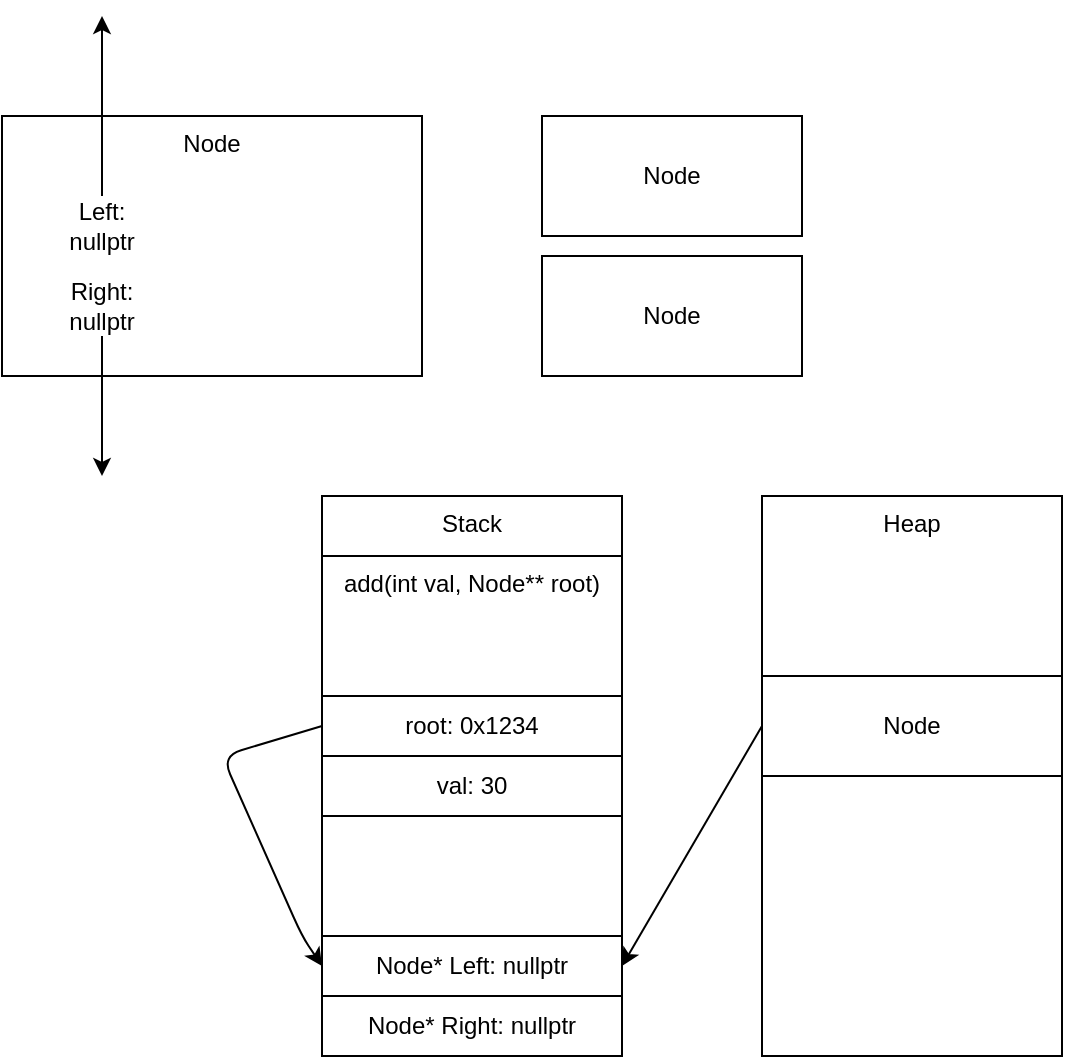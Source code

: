 <mxfile>
    <diagram id="sV6YDS3VK2rPCmQ3BnDk" name="Page-1">
        <mxGraphModel dx="508" dy="397" grid="1" gridSize="10" guides="1" tooltips="1" connect="1" arrows="1" fold="1" page="1" pageScale="1" pageWidth="850" pageHeight="1100" math="0" shadow="0">
            <root>
                <mxCell id="0"/>
                <mxCell id="1" parent="0"/>
                <mxCell id="3" value="Node" style="rounded=0;whiteSpace=wrap;html=1;verticalAlign=top;" vertex="1" parent="1">
                    <mxGeometry x="200" y="160" width="210" height="130" as="geometry"/>
                </mxCell>
                <mxCell id="5" value="Node" style="rounded=0;whiteSpace=wrap;html=1;" vertex="1" parent="1">
                    <mxGeometry x="470" y="160" width="130" height="60" as="geometry"/>
                </mxCell>
                <mxCell id="6" value="Node" style="rounded=0;whiteSpace=wrap;html=1;" vertex="1" parent="1">
                    <mxGeometry x="470" y="230" width="130" height="60" as="geometry"/>
                </mxCell>
                <mxCell id="13" style="edgeStyle=none;html=1;exitX=0.5;exitY=0;exitDx=0;exitDy=0;" edge="1" parent="1" source="7">
                    <mxGeometry relative="1" as="geometry">
                        <mxPoint x="250" y="110" as="targetPoint"/>
                    </mxGeometry>
                </mxCell>
                <mxCell id="7" value="Left: nullptr" style="text;html=1;strokeColor=none;fillColor=none;align=center;verticalAlign=middle;whiteSpace=wrap;rounded=0;" vertex="1" parent="1">
                    <mxGeometry x="220" y="200" width="60" height="30" as="geometry"/>
                </mxCell>
                <mxCell id="15" style="edgeStyle=none;html=1;exitX=0.5;exitY=1;exitDx=0;exitDy=0;" edge="1" parent="1" source="8">
                    <mxGeometry relative="1" as="geometry">
                        <mxPoint x="250" y="340" as="targetPoint"/>
                    </mxGeometry>
                </mxCell>
                <mxCell id="8" value="Right: nullptr" style="text;html=1;strokeColor=none;fillColor=none;align=center;verticalAlign=middle;whiteSpace=wrap;rounded=0;" vertex="1" parent="1">
                    <mxGeometry x="220" y="240" width="60" height="30" as="geometry"/>
                </mxCell>
                <mxCell id="17" value="Stack" style="whiteSpace=wrap;html=1;verticalAlign=top;" vertex="1" parent="1">
                    <mxGeometry x="360" y="350" width="150" height="280" as="geometry"/>
                </mxCell>
                <mxCell id="18" value="Node* Right: nullptr" style="whiteSpace=wrap;html=1;" vertex="1" parent="1">
                    <mxGeometry x="360" y="600" width="150" height="30" as="geometry"/>
                </mxCell>
                <mxCell id="19" value="Node* Left: nullptr" style="whiteSpace=wrap;html=1;" vertex="1" parent="1">
                    <mxGeometry x="360" y="570" width="150" height="30" as="geometry"/>
                </mxCell>
                <mxCell id="20" value="add(int val, Node** root)" style="rounded=0;whiteSpace=wrap;html=1;verticalAlign=top;" vertex="1" parent="1">
                    <mxGeometry x="360" y="380" width="150" height="130" as="geometry"/>
                </mxCell>
                <mxCell id="21" value="val: 30" style="whiteSpace=wrap;html=1;" vertex="1" parent="1">
                    <mxGeometry x="360" y="480" width="150" height="30" as="geometry"/>
                </mxCell>
                <mxCell id="27" style="edgeStyle=none;html=1;exitX=0;exitY=0.5;exitDx=0;exitDy=0;entryX=0;entryY=0.5;entryDx=0;entryDy=0;" edge="1" parent="1" source="22" target="19">
                    <mxGeometry relative="1" as="geometry">
                        <mxPoint x="320" y="465.069" as="targetPoint"/>
                        <Array as="points">
                            <mxPoint x="310" y="480"/>
                            <mxPoint x="350" y="570"/>
                        </Array>
                    </mxGeometry>
                </mxCell>
                <mxCell id="22" value="root: 0x1234" style="whiteSpace=wrap;html=1;" vertex="1" parent="1">
                    <mxGeometry x="360" y="450" width="150" height="30" as="geometry"/>
                </mxCell>
                <mxCell id="24" value="Heap" style="whiteSpace=wrap;html=1;verticalAlign=top;" vertex="1" parent="1">
                    <mxGeometry x="580" y="350" width="150" height="280" as="geometry"/>
                </mxCell>
                <mxCell id="26" style="edgeStyle=none;html=1;exitX=0;exitY=0.5;exitDx=0;exitDy=0;entryX=1;entryY=0.5;entryDx=0;entryDy=0;" edge="1" parent="1" source="25" target="19">
                    <mxGeometry relative="1" as="geometry"/>
                </mxCell>
                <mxCell id="25" value="Node" style="rounded=0;whiteSpace=wrap;html=1;" vertex="1" parent="1">
                    <mxGeometry x="580" y="440" width="150" height="50" as="geometry"/>
                </mxCell>
            </root>
        </mxGraphModel>
    </diagram>
</mxfile>